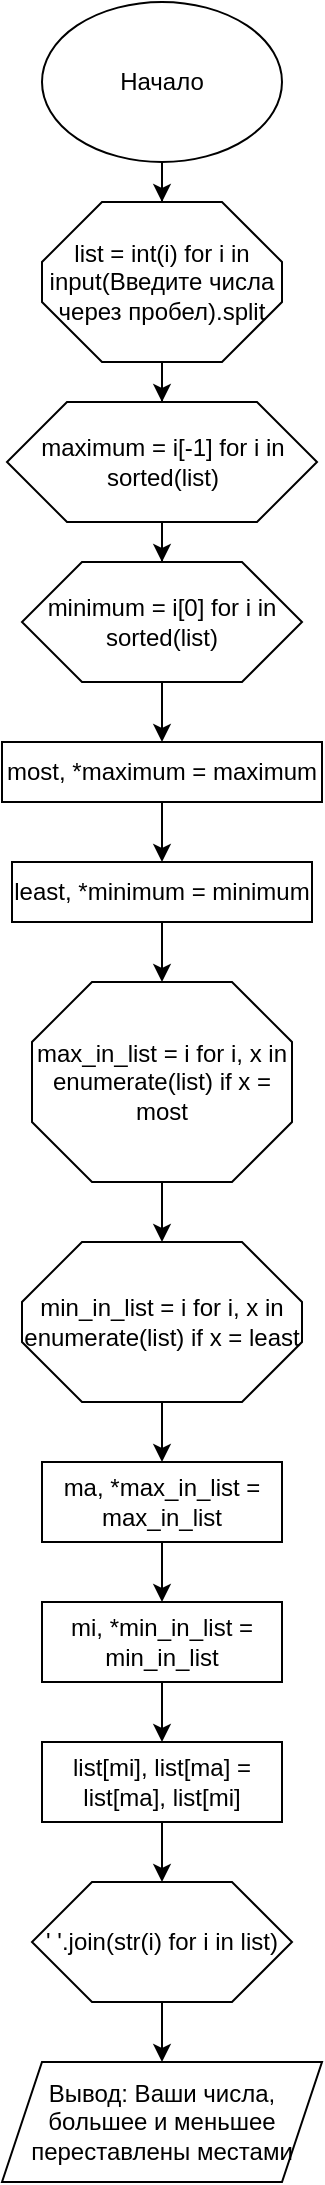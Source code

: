 <mxfile version="16.1.2" type="github">
  <diagram id="qNlol4iyw4H__YHxE9YO" name="Page-1">
    <mxGraphModel dx="782" dy="418" grid="1" gridSize="10" guides="1" tooltips="1" connect="1" arrows="1" fold="1" page="1" pageScale="1" pageWidth="827" pageHeight="1169" math="0" shadow="0">
      <root>
        <mxCell id="0" />
        <mxCell id="1" parent="0" />
        <mxCell id="ixz_LwYEeJ6vD5rPxs-Y-14" style="edgeStyle=orthogonalEdgeStyle;rounded=0;orthogonalLoop=1;jettySize=auto;html=1;entryX=0.5;entryY=0;entryDx=0;entryDy=0;entryPerimeter=0;" edge="1" parent="1" source="ixz_LwYEeJ6vD5rPxs-Y-1" target="ixz_LwYEeJ6vD5rPxs-Y-2">
          <mxGeometry relative="1" as="geometry" />
        </mxCell>
        <mxCell id="ixz_LwYEeJ6vD5rPxs-Y-1" value="Начало" style="ellipse;whiteSpace=wrap;html=1;" vertex="1" parent="1">
          <mxGeometry x="340" y="20" width="120" height="80" as="geometry" />
        </mxCell>
        <mxCell id="ixz_LwYEeJ6vD5rPxs-Y-15" style="edgeStyle=orthogonalEdgeStyle;rounded=0;orthogonalLoop=1;jettySize=auto;html=1;entryX=0.5;entryY=0;entryDx=0;entryDy=0;entryPerimeter=0;" edge="1" parent="1" source="ixz_LwYEeJ6vD5rPxs-Y-2" target="ixz_LwYEeJ6vD5rPxs-Y-3">
          <mxGeometry relative="1" as="geometry" />
        </mxCell>
        <mxCell id="ixz_LwYEeJ6vD5rPxs-Y-2" value="list = int(i) for i in input(Введите числа через пробел).split" style="whiteSpace=wrap;html=1;shape=mxgraph.basic.octagon2;align=center;verticalAlign=middle;dx=15;" vertex="1" parent="1">
          <mxGeometry x="340" y="120" width="120" height="80" as="geometry" />
        </mxCell>
        <mxCell id="ixz_LwYEeJ6vD5rPxs-Y-16" style="edgeStyle=orthogonalEdgeStyle;rounded=0;orthogonalLoop=1;jettySize=auto;html=1;entryX=0.5;entryY=0;entryDx=0;entryDy=0;entryPerimeter=0;" edge="1" parent="1" source="ixz_LwYEeJ6vD5rPxs-Y-3" target="ixz_LwYEeJ6vD5rPxs-Y-4">
          <mxGeometry relative="1" as="geometry" />
        </mxCell>
        <mxCell id="ixz_LwYEeJ6vD5rPxs-Y-3" value="maximum = i[-1] for i in sorted(list)" style="whiteSpace=wrap;html=1;shape=mxgraph.basic.octagon2;align=center;verticalAlign=middle;dx=15;" vertex="1" parent="1">
          <mxGeometry x="322.5" y="220" width="155" height="60" as="geometry" />
        </mxCell>
        <mxCell id="ixz_LwYEeJ6vD5rPxs-Y-17" style="edgeStyle=orthogonalEdgeStyle;rounded=0;orthogonalLoop=1;jettySize=auto;html=1;entryX=0.5;entryY=0;entryDx=0;entryDy=0;" edge="1" parent="1" source="ixz_LwYEeJ6vD5rPxs-Y-4" target="ixz_LwYEeJ6vD5rPxs-Y-5">
          <mxGeometry relative="1" as="geometry" />
        </mxCell>
        <mxCell id="ixz_LwYEeJ6vD5rPxs-Y-4" value="minimum = i[0] for i in sorted(list)" style="whiteSpace=wrap;html=1;shape=mxgraph.basic.octagon2;align=center;verticalAlign=middle;dx=15;" vertex="1" parent="1">
          <mxGeometry x="330" y="300" width="140" height="60" as="geometry" />
        </mxCell>
        <mxCell id="ixz_LwYEeJ6vD5rPxs-Y-18" style="edgeStyle=orthogonalEdgeStyle;rounded=0;orthogonalLoop=1;jettySize=auto;html=1;entryX=0.5;entryY=0;entryDx=0;entryDy=0;" edge="1" parent="1" source="ixz_LwYEeJ6vD5rPxs-Y-5" target="ixz_LwYEeJ6vD5rPxs-Y-6">
          <mxGeometry relative="1" as="geometry" />
        </mxCell>
        <mxCell id="ixz_LwYEeJ6vD5rPxs-Y-5" value="most, *maximum = maximum" style="rounded=0;whiteSpace=wrap;html=1;" vertex="1" parent="1">
          <mxGeometry x="320" y="390" width="160" height="30" as="geometry" />
        </mxCell>
        <mxCell id="ixz_LwYEeJ6vD5rPxs-Y-19" style="edgeStyle=orthogonalEdgeStyle;rounded=0;orthogonalLoop=1;jettySize=auto;html=1;entryX=0.5;entryY=0;entryDx=0;entryDy=0;entryPerimeter=0;" edge="1" parent="1" source="ixz_LwYEeJ6vD5rPxs-Y-6" target="ixz_LwYEeJ6vD5rPxs-Y-7">
          <mxGeometry relative="1" as="geometry" />
        </mxCell>
        <mxCell id="ixz_LwYEeJ6vD5rPxs-Y-6" value="least, *minimum = minimum" style="rounded=0;whiteSpace=wrap;html=1;" vertex="1" parent="1">
          <mxGeometry x="325" y="450" width="150" height="30" as="geometry" />
        </mxCell>
        <mxCell id="ixz_LwYEeJ6vD5rPxs-Y-20" style="edgeStyle=orthogonalEdgeStyle;rounded=0;orthogonalLoop=1;jettySize=auto;html=1;entryX=0.5;entryY=0;entryDx=0;entryDy=0;entryPerimeter=0;" edge="1" parent="1" source="ixz_LwYEeJ6vD5rPxs-Y-7" target="ixz_LwYEeJ6vD5rPxs-Y-8">
          <mxGeometry relative="1" as="geometry" />
        </mxCell>
        <mxCell id="ixz_LwYEeJ6vD5rPxs-Y-7" value="max_in_list = i for i, x in enumerate(list) if x = most" style="whiteSpace=wrap;html=1;shape=mxgraph.basic.octagon2;align=center;verticalAlign=middle;dx=15;" vertex="1" parent="1">
          <mxGeometry x="335" y="510" width="130" height="100" as="geometry" />
        </mxCell>
        <mxCell id="ixz_LwYEeJ6vD5rPxs-Y-21" style="edgeStyle=orthogonalEdgeStyle;rounded=0;orthogonalLoop=1;jettySize=auto;html=1;entryX=0.5;entryY=0;entryDx=0;entryDy=0;" edge="1" parent="1" source="ixz_LwYEeJ6vD5rPxs-Y-8" target="ixz_LwYEeJ6vD5rPxs-Y-9">
          <mxGeometry relative="1" as="geometry" />
        </mxCell>
        <mxCell id="ixz_LwYEeJ6vD5rPxs-Y-8" value="min_in_list = i for i, x in enumerate(list) if x = least" style="whiteSpace=wrap;html=1;shape=mxgraph.basic.octagon2;align=center;verticalAlign=middle;dx=15;" vertex="1" parent="1">
          <mxGeometry x="330" y="640" width="140" height="80" as="geometry" />
        </mxCell>
        <mxCell id="ixz_LwYEeJ6vD5rPxs-Y-22" style="edgeStyle=orthogonalEdgeStyle;rounded=0;orthogonalLoop=1;jettySize=auto;html=1;entryX=0.5;entryY=0;entryDx=0;entryDy=0;" edge="1" parent="1" source="ixz_LwYEeJ6vD5rPxs-Y-9" target="ixz_LwYEeJ6vD5rPxs-Y-10">
          <mxGeometry relative="1" as="geometry" />
        </mxCell>
        <mxCell id="ixz_LwYEeJ6vD5rPxs-Y-9" value="ma, *max_in_list = max_in_list" style="rounded=0;whiteSpace=wrap;html=1;" vertex="1" parent="1">
          <mxGeometry x="340" y="750" width="120" height="40" as="geometry" />
        </mxCell>
        <mxCell id="ixz_LwYEeJ6vD5rPxs-Y-23" style="edgeStyle=orthogonalEdgeStyle;rounded=0;orthogonalLoop=1;jettySize=auto;html=1;entryX=0.5;entryY=0;entryDx=0;entryDy=0;" edge="1" parent="1" source="ixz_LwYEeJ6vD5rPxs-Y-10" target="ixz_LwYEeJ6vD5rPxs-Y-11">
          <mxGeometry relative="1" as="geometry" />
        </mxCell>
        <mxCell id="ixz_LwYEeJ6vD5rPxs-Y-10" value="mi, *min_in_list = min_in_list" style="rounded=0;whiteSpace=wrap;html=1;" vertex="1" parent="1">
          <mxGeometry x="340" y="820" width="120" height="40" as="geometry" />
        </mxCell>
        <mxCell id="ixz_LwYEeJ6vD5rPxs-Y-24" style="edgeStyle=orthogonalEdgeStyle;rounded=0;orthogonalLoop=1;jettySize=auto;html=1;entryX=0.5;entryY=0;entryDx=0;entryDy=0;entryPerimeter=0;" edge="1" parent="1" source="ixz_LwYEeJ6vD5rPxs-Y-11" target="ixz_LwYEeJ6vD5rPxs-Y-12">
          <mxGeometry relative="1" as="geometry" />
        </mxCell>
        <mxCell id="ixz_LwYEeJ6vD5rPxs-Y-11" value="list[mi], list[ma] = list[ma], list[mi]" style="rounded=0;whiteSpace=wrap;html=1;" vertex="1" parent="1">
          <mxGeometry x="340" y="890" width="120" height="40" as="geometry" />
        </mxCell>
        <mxCell id="ixz_LwYEeJ6vD5rPxs-Y-25" style="edgeStyle=orthogonalEdgeStyle;rounded=0;orthogonalLoop=1;jettySize=auto;html=1;entryX=0.5;entryY=0;entryDx=0;entryDy=0;" edge="1" parent="1" source="ixz_LwYEeJ6vD5rPxs-Y-12" target="ixz_LwYEeJ6vD5rPxs-Y-13">
          <mxGeometry relative="1" as="geometry" />
        </mxCell>
        <mxCell id="ixz_LwYEeJ6vD5rPxs-Y-12" value="&#39; &#39;.join(str(i) for i in list)" style="whiteSpace=wrap;html=1;shape=mxgraph.basic.octagon2;align=center;verticalAlign=middle;dx=15;" vertex="1" parent="1">
          <mxGeometry x="335" y="960" width="130" height="60" as="geometry" />
        </mxCell>
        <mxCell id="ixz_LwYEeJ6vD5rPxs-Y-13" value="Вывод: Ваши числа, большее и меньшее переставлены местами" style="shape=parallelogram;perimeter=parallelogramPerimeter;whiteSpace=wrap;html=1;fixedSize=1;" vertex="1" parent="1">
          <mxGeometry x="320" y="1050" width="160" height="60" as="geometry" />
        </mxCell>
      </root>
    </mxGraphModel>
  </diagram>
</mxfile>
